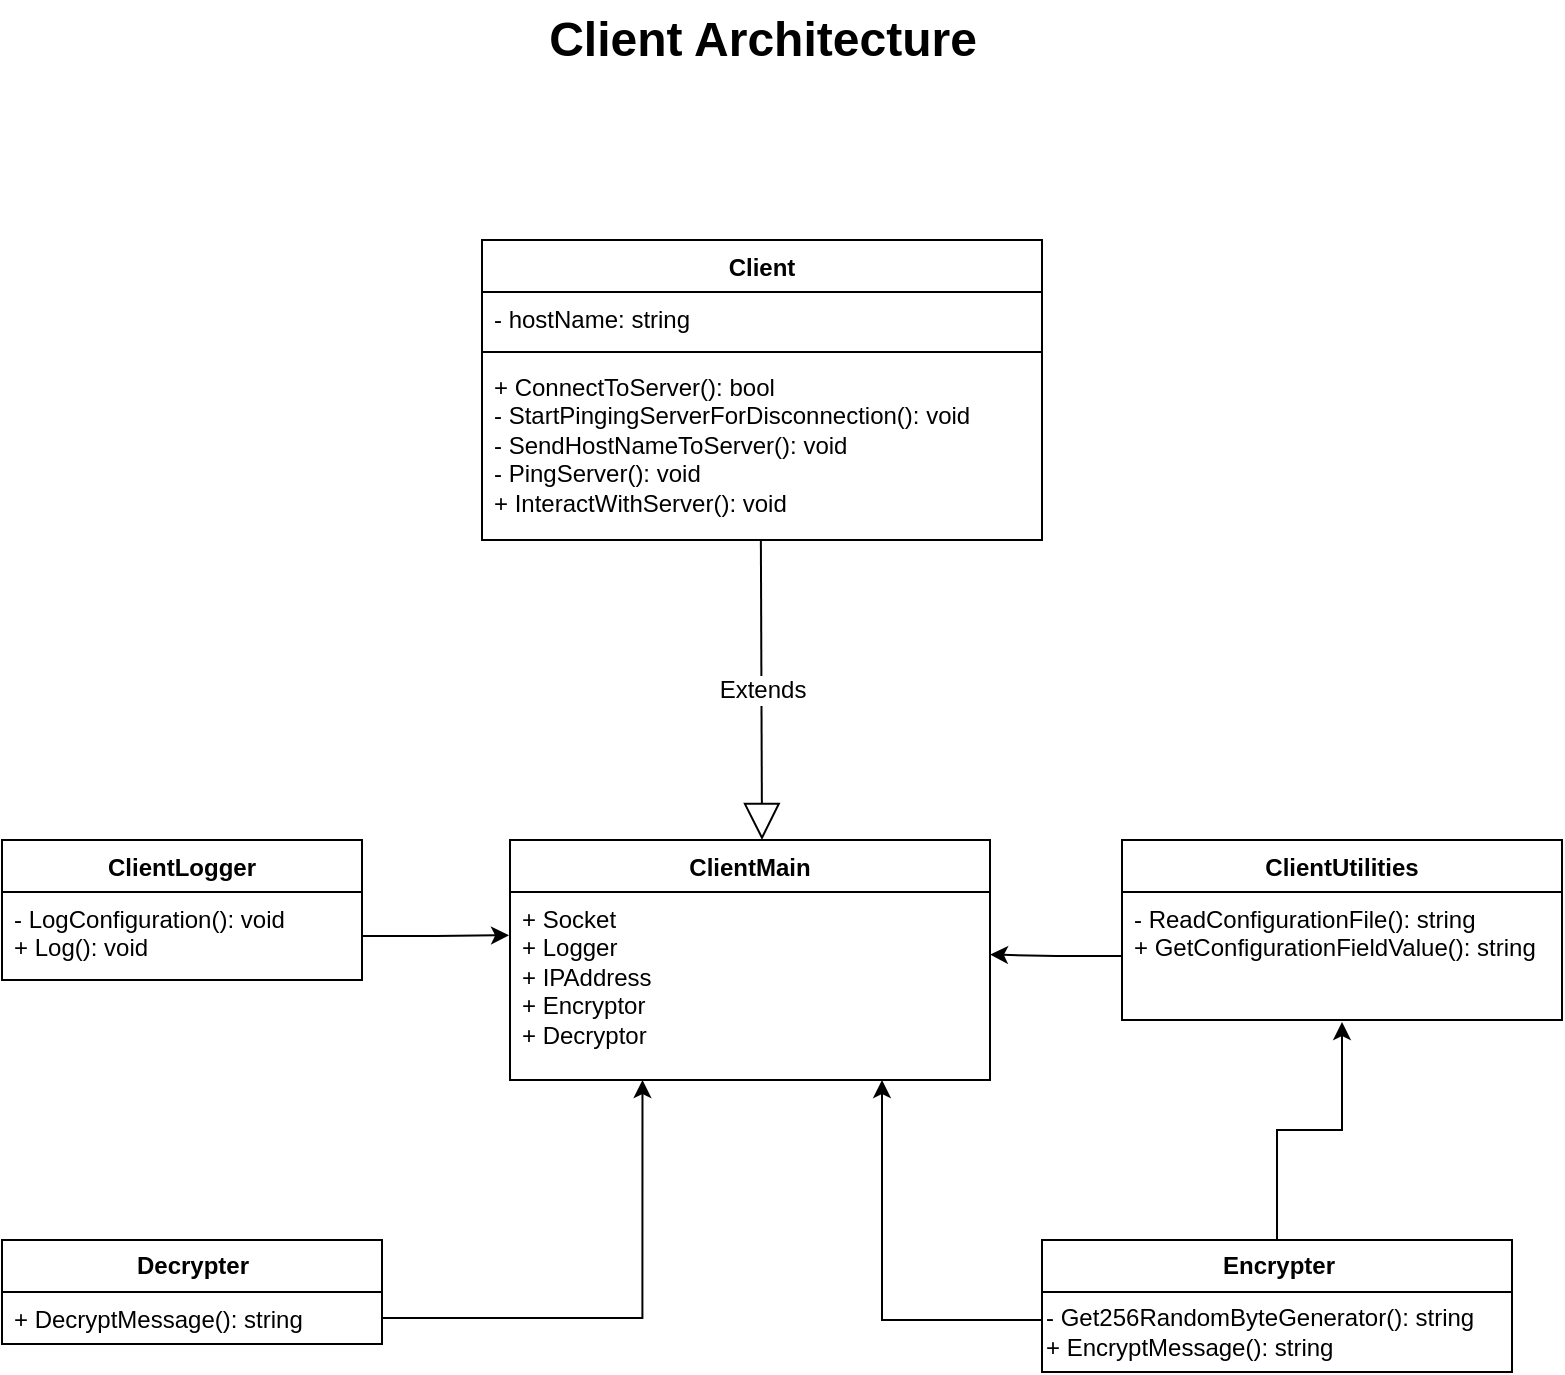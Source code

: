<mxfile version="20.3.0" type="device" pages="3"><diagram id="C5RBs43oDa-KdzZeNtuy" name="Client"><mxGraphModel dx="1422" dy="857" grid="1" gridSize="10" guides="1" tooltips="1" connect="1" arrows="1" fold="1" page="1" pageScale="1" pageWidth="827" pageHeight="1169" math="0" shadow="0"><root><mxCell id="WIyWlLk6GJQsqaUBKTNV-0"/><mxCell id="WIyWlLk6GJQsqaUBKTNV-1" parent="WIyWlLk6GJQsqaUBKTNV-0"/><mxCell id="2ueLP_4WlIkhCPDb2wWW-0" value="Client" style="swimlane;fontStyle=1;align=center;verticalAlign=top;childLayout=stackLayout;horizontal=1;startSize=26;horizontalStack=0;resizeParent=1;resizeParentMax=0;resizeLast=0;collapsible=1;marginBottom=0;" parent="WIyWlLk6GJQsqaUBKTNV-1" vertex="1"><mxGeometry x="270" y="140" width="280" height="150" as="geometry"/></mxCell><mxCell id="2ueLP_4WlIkhCPDb2wWW-1" value="- hostName: string" style="text;strokeColor=none;fillColor=none;align=left;verticalAlign=top;spacingLeft=4;spacingRight=4;overflow=hidden;rotatable=0;points=[[0,0.5],[1,0.5]];portConstraint=eastwest;" parent="2ueLP_4WlIkhCPDb2wWW-0" vertex="1"><mxGeometry y="26" width="280" height="26" as="geometry"/></mxCell><mxCell id="2ueLP_4WlIkhCPDb2wWW-2" value="" style="line;strokeWidth=1;fillColor=none;align=left;verticalAlign=middle;spacingTop=-1;spacingLeft=3;spacingRight=3;rotatable=0;labelPosition=right;points=[];portConstraint=eastwest;strokeColor=inherit;" parent="2ueLP_4WlIkhCPDb2wWW-0" vertex="1"><mxGeometry y="52" width="280" height="8" as="geometry"/></mxCell><mxCell id="2ueLP_4WlIkhCPDb2wWW-3" value="+ ConnectToServer(): bool&lt;br&gt;- StartPingingServerForDisconnection(): void&lt;br&gt;- SendHostNameToServer(): void&lt;br&gt;- PingServer(): void&lt;br&gt;+ InteractWithServer(): void" style="text;strokeColor=none;fillColor=none;align=left;verticalAlign=top;spacingLeft=4;spacingRight=4;overflow=hidden;rotatable=0;points=[[0,0.5],[1,0.5]];portConstraint=eastwest;html=1;" parent="2ueLP_4WlIkhCPDb2wWW-0" vertex="1"><mxGeometry y="60" width="280" height="90" as="geometry"/></mxCell><mxCell id="2ueLP_4WlIkhCPDb2wWW-4" value="ClientMain" style="swimlane;fontStyle=1;align=center;verticalAlign=top;childLayout=stackLayout;horizontal=1;startSize=26;horizontalStack=0;resizeParent=1;resizeParentMax=0;resizeLast=0;collapsible=1;marginBottom=0;" parent="WIyWlLk6GJQsqaUBKTNV-1" vertex="1"><mxGeometry x="284" y="440" width="240" height="120" as="geometry"><mxRectangle x="360" y="80" width="100" height="30" as="alternateBounds"/></mxGeometry></mxCell><mxCell id="2ueLP_4WlIkhCPDb2wWW-5" value="+ Socket&lt;br&gt;+ Logger&lt;br&gt;+ IPAddress&lt;br&gt;+ Encryptor&lt;br&gt;+ Decryptor" style="text;strokeColor=none;fillColor=none;align=left;verticalAlign=top;spacingLeft=4;spacingRight=4;overflow=hidden;rotatable=0;points=[[0,0.5],[1,0.5]];portConstraint=eastwest;fontSize=12;html=1;" parent="2ueLP_4WlIkhCPDb2wWW-4" vertex="1"><mxGeometry y="26" width="240" height="94" as="geometry"/></mxCell><mxCell id="2ueLP_4WlIkhCPDb2wWW-6" value="" style="line;strokeWidth=1;fillColor=none;align=left;verticalAlign=middle;spacingTop=-1;spacingLeft=3;spacingRight=3;rotatable=0;labelPosition=right;points=[];portConstraint=eastwest;strokeColor=inherit;" parent="2ueLP_4WlIkhCPDb2wWW-4" vertex="1"><mxGeometry y="120" width="240" as="geometry"/></mxCell><mxCell id="2ueLP_4WlIkhCPDb2wWW-9" value="ClientUtilities" style="swimlane;fontStyle=1;align=center;verticalAlign=top;childLayout=stackLayout;horizontal=1;startSize=26;horizontalStack=0;resizeParent=1;resizeParentMax=0;resizeLast=0;collapsible=1;marginBottom=0;" parent="WIyWlLk6GJQsqaUBKTNV-1" vertex="1"><mxGeometry x="590" y="440" width="220" height="90" as="geometry"/></mxCell><mxCell id="2ueLP_4WlIkhCPDb2wWW-12" value="- ReadConfigurationFile(): string&lt;br&gt;+ GetConfigurationFieldValue(): string" style="text;strokeColor=none;fillColor=none;align=left;verticalAlign=top;spacingLeft=4;spacingRight=4;overflow=hidden;rotatable=0;points=[[0,0.5],[1,0.5]];portConstraint=eastwest;html=1;" parent="2ueLP_4WlIkhCPDb2wWW-9" vertex="1"><mxGeometry y="26" width="220" height="64" as="geometry"/></mxCell><mxCell id="2ueLP_4WlIkhCPDb2wWW-13" value="ClientLogger" style="swimlane;fontStyle=1;childLayout=stackLayout;horizontal=1;startSize=26;fillColor=none;horizontalStack=0;resizeParent=1;resizeParentMax=0;resizeLast=0;collapsible=1;marginBottom=0;" parent="WIyWlLk6GJQsqaUBKTNV-1" vertex="1"><mxGeometry x="30" y="440" width="180" height="70" as="geometry"/></mxCell><mxCell id="2ueLP_4WlIkhCPDb2wWW-14" value="- LogConfiguration(): void&lt;br&gt;+ Log(): void" style="text;strokeColor=none;fillColor=none;align=left;verticalAlign=top;spacingLeft=4;spacingRight=4;overflow=hidden;rotatable=0;points=[[0,0.5],[1,0.5]];portConstraint=eastwest;html=1;" parent="2ueLP_4WlIkhCPDb2wWW-13" vertex="1"><mxGeometry y="26" width="180" height="44" as="geometry"/></mxCell><mxCell id="2ueLP_4WlIkhCPDb2wWW-22" value="Extends" style="endArrow=block;endSize=16;endFill=0;html=1;rounded=0;fontSize=12;exitX=0.498;exitY=1.005;exitDx=0;exitDy=0;exitPerimeter=0;entryX=0.525;entryY=0;entryDx=0;entryDy=0;entryPerimeter=0;" parent="WIyWlLk6GJQsqaUBKTNV-1" source="2ueLP_4WlIkhCPDb2wWW-3" target="2ueLP_4WlIkhCPDb2wWW-4" edge="1"><mxGeometry width="160" relative="1" as="geometry"><mxPoint x="320" y="180" as="sourcePoint"/><mxPoint x="150" y="170" as="targetPoint"/><Array as="points"/></mxGeometry></mxCell><mxCell id="2ueLP_4WlIkhCPDb2wWW-37" style="edgeStyle=orthogonalEdgeStyle;rounded=0;orthogonalLoop=1;jettySize=auto;html=1;entryX=0.5;entryY=1.016;entryDx=0;entryDy=0;entryPerimeter=0;fontSize=12;" parent="WIyWlLk6GJQsqaUBKTNV-1" source="2ueLP_4WlIkhCPDb2wWW-25" target="2ueLP_4WlIkhCPDb2wWW-12" edge="1"><mxGeometry relative="1" as="geometry"/></mxCell><mxCell id="2ueLP_4WlIkhCPDb2wWW-25" value="Encrypter" style="swimlane;fontStyle=1;childLayout=stackLayout;horizontal=1;startSize=26;fillColor=none;horizontalStack=0;resizeParent=1;resizeParentMax=0;resizeLast=0;collapsible=1;marginBottom=0;fontSize=12;html=1;" parent="WIyWlLk6GJQsqaUBKTNV-1" vertex="1"><mxGeometry x="550" y="640" width="235" height="66" as="geometry"/></mxCell><mxCell id="2ueLP_4WlIkhCPDb2wWW-33" value="- Get256RandomByteGenerator(): string&lt;br&gt;+ EncryptMessage(): string" style="text;html=1;align=left;verticalAlign=middle;resizable=0;points=[];autosize=1;strokeColor=none;fillColor=none;fontSize=12;" parent="2ueLP_4WlIkhCPDb2wWW-25" vertex="1"><mxGeometry y="26" width="235" height="40" as="geometry"/></mxCell><mxCell id="2ueLP_4WlIkhCPDb2wWW-29" value="Decrypter" style="swimlane;fontStyle=1;childLayout=stackLayout;horizontal=1;startSize=26;fillColor=none;horizontalStack=0;resizeParent=1;resizeParentMax=0;resizeLast=0;collapsible=1;marginBottom=0;fontSize=12;html=1;" parent="WIyWlLk6GJQsqaUBKTNV-1" vertex="1"><mxGeometry x="30" y="640" width="190" height="52" as="geometry"/></mxCell><mxCell id="2ueLP_4WlIkhCPDb2wWW-30" value="+ DecryptMessage(): string" style="text;strokeColor=none;fillColor=none;align=left;verticalAlign=top;spacingLeft=4;spacingRight=4;overflow=hidden;rotatable=0;points=[[0,0.5],[1,0.5]];portConstraint=eastwest;fontSize=12;html=1;" parent="2ueLP_4WlIkhCPDb2wWW-29" vertex="1"><mxGeometry y="26" width="190" height="26" as="geometry"/></mxCell><mxCell id="2ueLP_4WlIkhCPDb2wWW-38" style="edgeStyle=orthogonalEdgeStyle;rounded=0;orthogonalLoop=1;jettySize=auto;html=1;fontSize=12;" parent="WIyWlLk6GJQsqaUBKTNV-1" source="2ueLP_4WlIkhCPDb2wWW-33" edge="1"><mxGeometry relative="1" as="geometry"><mxPoint x="470" y="560" as="targetPoint"/><Array as="points"><mxPoint x="470" y="680"/><mxPoint x="470" y="561"/></Array></mxGeometry></mxCell><mxCell id="2ueLP_4WlIkhCPDb2wWW-39" style="edgeStyle=orthogonalEdgeStyle;rounded=0;orthogonalLoop=1;jettySize=auto;html=1;entryX=0.276;entryY=0;entryDx=0;entryDy=0;entryPerimeter=0;fontSize=12;" parent="WIyWlLk6GJQsqaUBKTNV-1" source="2ueLP_4WlIkhCPDb2wWW-30" target="2ueLP_4WlIkhCPDb2wWW-6" edge="1"><mxGeometry relative="1" as="geometry"><Array as="points"><mxPoint x="350" y="679"/></Array></mxGeometry></mxCell><mxCell id="2ueLP_4WlIkhCPDb2wWW-41" style="edgeStyle=orthogonalEdgeStyle;rounded=0;orthogonalLoop=1;jettySize=auto;html=1;entryX=1;entryY=0.333;entryDx=0;entryDy=0;entryPerimeter=0;fontSize=12;" parent="WIyWlLk6GJQsqaUBKTNV-1" source="2ueLP_4WlIkhCPDb2wWW-12" target="2ueLP_4WlIkhCPDb2wWW-5" edge="1"><mxGeometry relative="1" as="geometry"/></mxCell><mxCell id="2ueLP_4WlIkhCPDb2wWW-42" style="edgeStyle=orthogonalEdgeStyle;rounded=0;orthogonalLoop=1;jettySize=auto;html=1;entryX=-0.002;entryY=0.23;entryDx=0;entryDy=0;entryPerimeter=0;fontSize=12;" parent="WIyWlLk6GJQsqaUBKTNV-1" source="2ueLP_4WlIkhCPDb2wWW-14" target="2ueLP_4WlIkhCPDb2wWW-5" edge="1"><mxGeometry relative="1" as="geometry"/></mxCell><mxCell id="YpLVY504jcijPFDkJqoK-0" value="&lt;font style=&quot;font-size: 24px;&quot;&gt;Client Architecture&lt;/font&gt;" style="text;html=1;align=center;verticalAlign=middle;resizable=0;points=[];autosize=1;strokeColor=none;fillColor=none;fontStyle=1" parent="WIyWlLk6GJQsqaUBKTNV-1" vertex="1"><mxGeometry x="290" y="20" width="240" height="40" as="geometry"/></mxCell></root></mxGraphModel></diagram><diagram id="nNY7taQ6M2vk8dJ8Fy4z" name="Server"><mxGraphModel dx="918" dy="564" grid="1" gridSize="10" guides="1" tooltips="1" connect="1" arrows="1" fold="1" page="1" pageScale="1" pageWidth="850" pageHeight="1100" math="0" shadow="0"><root><mxCell id="0"/><mxCell id="1" parent="0"/><mxCell id="wVQGT_QdCzC9g4WcyDtn-1" value="Server" style="swimlane;fontStyle=1;align=center;verticalAlign=top;childLayout=stackLayout;horizontal=1;startSize=26;horizontalStack=0;resizeParent=1;resizeParentMax=0;resizeLast=0;collapsible=1;marginBottom=0;" parent="1" vertex="1"><mxGeometry x="270" y="120" width="280" height="116" as="geometry"/></mxCell><mxCell id="wVQGT_QdCzC9g4WcyDtn-4" value="+ StartAcceptingClients(): void&lt;br&gt;- ListenFromClient(): void&lt;br&gt;- SendMessageToClient(): void&lt;br&gt;- StartApplication(): void&lt;br&gt;- ClientDisconnection(): void" style="text;strokeColor=none;fillColor=none;align=left;verticalAlign=top;spacingLeft=4;spacingRight=4;overflow=hidden;rotatable=0;points=[[0,0.5],[1,0.5]];portConstraint=eastwest;html=1;" parent="wVQGT_QdCzC9g4WcyDtn-1" vertex="1"><mxGeometry y="26" width="280" height="90" as="geometry"/></mxCell><mxCell id="wVQGT_QdCzC9g4WcyDtn-5" value="ServerMain" style="swimlane;fontStyle=1;align=center;verticalAlign=top;childLayout=stackLayout;horizontal=1;startSize=26;horizontalStack=0;resizeParent=1;resizeParentMax=0;resizeLast=0;collapsible=1;marginBottom=0;" parent="1" vertex="1"><mxGeometry x="284" y="380" width="240" height="170" as="geometry"><mxRectangle x="360" y="80" width="100" height="30" as="alternateBounds"/></mxGeometry></mxCell><mxCell id="wVQGT_QdCzC9g4WcyDtn-6" value="+ Socket&lt;br&gt;+ Logger&lt;br&gt;+ IPAddress&lt;br&gt;+ Encryptor&lt;br&gt;+ Decryptor&lt;br&gt;+ User&lt;br&gt;+ Event&lt;br&gt;+ Menu&lt;br&gt;+ Scheduler/trigger" style="text;strokeColor=none;fillColor=none;align=left;verticalAlign=top;spacingLeft=4;spacingRight=4;overflow=hidden;rotatable=0;points=[[0,0.5],[1,0.5]];portConstraint=eastwest;fontSize=12;html=1;" parent="wVQGT_QdCzC9g4WcyDtn-5" vertex="1"><mxGeometry y="26" width="240" height="144" as="geometry"/></mxCell><mxCell id="wVQGT_QdCzC9g4WcyDtn-7" value="" style="line;strokeWidth=1;fillColor=none;align=left;verticalAlign=middle;spacingTop=-1;spacingLeft=3;spacingRight=3;rotatable=0;labelPosition=right;points=[];portConstraint=eastwest;strokeColor=inherit;" parent="wVQGT_QdCzC9g4WcyDtn-5" vertex="1"><mxGeometry y="170" width="240" as="geometry"/></mxCell><mxCell id="wVQGT_QdCzC9g4WcyDtn-8" value="ServerUtilities" style="swimlane;fontStyle=1;align=center;verticalAlign=top;childLayout=stackLayout;horizontal=1;startSize=26;horizontalStack=0;resizeParent=1;resizeParentMax=0;resizeLast=0;collapsible=1;marginBottom=0;" parent="1" vertex="1"><mxGeometry x="590" y="440" width="220" height="90" as="geometry"/></mxCell><mxCell id="wVQGT_QdCzC9g4WcyDtn-9" value="- ReadConfigurationFile(): string&lt;br&gt;+ GetConfigurationFieldValue(): string" style="text;strokeColor=none;fillColor=none;align=left;verticalAlign=top;spacingLeft=4;spacingRight=4;overflow=hidden;rotatable=0;points=[[0,0.5],[1,0.5]];portConstraint=eastwest;html=1;" parent="wVQGT_QdCzC9g4WcyDtn-8" vertex="1"><mxGeometry y="26" width="220" height="64" as="geometry"/></mxCell><mxCell id="wVQGT_QdCzC9g4WcyDtn-10" value="SeverLogger" style="swimlane;fontStyle=1;childLayout=stackLayout;horizontal=1;startSize=26;fillColor=none;horizontalStack=0;resizeParent=1;resizeParentMax=0;resizeLast=0;collapsible=1;marginBottom=0;" parent="1" vertex="1"><mxGeometry x="30" y="440" width="180" height="70" as="geometry"/></mxCell><mxCell id="wVQGT_QdCzC9g4WcyDtn-11" value="- LogConfiguration(): void&lt;br&gt;+ Log(): void" style="text;strokeColor=none;fillColor=none;align=left;verticalAlign=top;spacingLeft=4;spacingRight=4;overflow=hidden;rotatable=0;points=[[0,0.5],[1,0.5]];portConstraint=eastwest;html=1;" parent="wVQGT_QdCzC9g4WcyDtn-10" vertex="1"><mxGeometry y="26" width="180" height="44" as="geometry"/></mxCell><mxCell id="wVQGT_QdCzC9g4WcyDtn-12" value="Extends" style="endArrow=block;endSize=16;endFill=0;html=1;rounded=0;fontSize=12;exitX=0.498;exitY=1.005;exitDx=0;exitDy=0;exitPerimeter=0;entryX=0.525;entryY=0;entryDx=0;entryDy=0;entryPerimeter=0;" parent="1" source="wVQGT_QdCzC9g4WcyDtn-4" target="wVQGT_QdCzC9g4WcyDtn-5" edge="1"><mxGeometry width="160" relative="1" as="geometry"><mxPoint x="320" y="180" as="sourcePoint"/><mxPoint x="150" y="170" as="targetPoint"/><Array as="points"/></mxGeometry></mxCell><mxCell id="wVQGT_QdCzC9g4WcyDtn-13" style="edgeStyle=orthogonalEdgeStyle;rounded=0;orthogonalLoop=1;jettySize=auto;html=1;entryX=0.5;entryY=1.016;entryDx=0;entryDy=0;entryPerimeter=0;fontSize=12;" parent="1" source="wVQGT_QdCzC9g4WcyDtn-14" target="wVQGT_QdCzC9g4WcyDtn-9" edge="1"><mxGeometry relative="1" as="geometry"/></mxCell><mxCell id="wVQGT_QdCzC9g4WcyDtn-14" value="Encrypter" style="swimlane;fontStyle=1;childLayout=stackLayout;horizontal=1;startSize=26;fillColor=none;horizontalStack=0;resizeParent=1;resizeParentMax=0;resizeLast=0;collapsible=1;marginBottom=0;fontSize=12;html=1;" parent="1" vertex="1"><mxGeometry x="550" y="640" width="235" height="66" as="geometry"/></mxCell><mxCell id="wVQGT_QdCzC9g4WcyDtn-15" value="- Get256RandomByteGenerator(): string&lt;br&gt;+ EncryptMessage(): string" style="text;html=1;align=left;verticalAlign=middle;resizable=0;points=[];autosize=1;strokeColor=none;fillColor=none;fontSize=12;" parent="wVQGT_QdCzC9g4WcyDtn-14" vertex="1"><mxGeometry y="26" width="235" height="40" as="geometry"/></mxCell><mxCell id="wVQGT_QdCzC9g4WcyDtn-16" value="Decrypter" style="swimlane;fontStyle=1;childLayout=stackLayout;horizontal=1;startSize=26;fillColor=none;horizontalStack=0;resizeParent=1;resizeParentMax=0;resizeLast=0;collapsible=1;marginBottom=0;fontSize=12;html=1;" parent="1" vertex="1"><mxGeometry x="30" y="640" width="190" height="52" as="geometry"/></mxCell><mxCell id="wVQGT_QdCzC9g4WcyDtn-17" value="+ DecryptMessage(): string" style="text;strokeColor=none;fillColor=none;align=left;verticalAlign=top;spacingLeft=4;spacingRight=4;overflow=hidden;rotatable=0;points=[[0,0.5],[1,0.5]];portConstraint=eastwest;fontSize=12;html=1;" parent="wVQGT_QdCzC9g4WcyDtn-16" vertex="1"><mxGeometry y="26" width="190" height="26" as="geometry"/></mxCell><mxCell id="wVQGT_QdCzC9g4WcyDtn-18" style="edgeStyle=orthogonalEdgeStyle;rounded=0;orthogonalLoop=1;jettySize=auto;html=1;fontSize=12;entryX=0.774;entryY=1.009;entryDx=0;entryDy=0;entryPerimeter=0;" parent="1" source="wVQGT_QdCzC9g4WcyDtn-15" target="wVQGT_QdCzC9g4WcyDtn-6" edge="1"><mxGeometry relative="1" as="geometry"><mxPoint x="470" y="560" as="targetPoint"/><Array as="points"><mxPoint x="470" y="680"/><mxPoint x="470" y="561"/></Array></mxGeometry></mxCell><mxCell id="wVQGT_QdCzC9g4WcyDtn-19" style="edgeStyle=orthogonalEdgeStyle;rounded=0;orthogonalLoop=1;jettySize=auto;html=1;entryX=0.276;entryY=0;entryDx=0;entryDy=0;entryPerimeter=0;fontSize=12;" parent="1" source="wVQGT_QdCzC9g4WcyDtn-17" target="wVQGT_QdCzC9g4WcyDtn-7" edge="1"><mxGeometry relative="1" as="geometry"><Array as="points"><mxPoint x="350" y="679"/></Array></mxGeometry></mxCell><mxCell id="wVQGT_QdCzC9g4WcyDtn-20" style="edgeStyle=orthogonalEdgeStyle;rounded=0;orthogonalLoop=1;jettySize=auto;html=1;entryX=1;entryY=0.333;entryDx=0;entryDy=0;entryPerimeter=0;fontSize=12;" parent="1" source="wVQGT_QdCzC9g4WcyDtn-9" target="wVQGT_QdCzC9g4WcyDtn-6" edge="1"><mxGeometry relative="1" as="geometry"/></mxCell><mxCell id="wVQGT_QdCzC9g4WcyDtn-21" style="edgeStyle=orthogonalEdgeStyle;rounded=0;orthogonalLoop=1;jettySize=auto;html=1;entryX=-0.002;entryY=0.23;entryDx=0;entryDy=0;entryPerimeter=0;fontSize=12;" parent="1" source="wVQGT_QdCzC9g4WcyDtn-11" target="wVQGT_QdCzC9g4WcyDtn-6" edge="1"><mxGeometry relative="1" as="geometry"/></mxCell><mxCell id="h_bdj8GRmL9cHRYalDEj-1" value="ClientDataDefenitions" style="swimlane;fontStyle=1;align=center;verticalAlign=top;childLayout=stackLayout;horizontal=1;startSize=26;horizontalStack=0;resizeParent=1;resizeParentMax=0;resizeLast=0;collapsible=1;marginBottom=0;" parent="1" vertex="1"><mxGeometry x="650" y="120" width="160" height="80" as="geometry"/></mxCell><mxCell id="h_bdj8GRmL9cHRYalDEj-2" value="+ clientHostName&#10;+ clientRole&#10;+ clientUserName" style="text;strokeColor=none;fillColor=none;align=left;verticalAlign=top;spacingLeft=4;spacingRight=4;overflow=hidden;rotatable=0;points=[[0,0.5],[1,0.5]];portConstraint=eastwest;" parent="h_bdj8GRmL9cHRYalDEj-1" vertex="1"><mxGeometry y="26" width="160" height="54" as="geometry"/></mxCell><mxCell id="h_bdj8GRmL9cHRYalDEj-5" value="" style="endArrow=block;endFill=1;html=1;edgeStyle=orthogonalEdgeStyle;align=left;verticalAlign=top;rounded=0;entryX=1.005;entryY=0.207;entryDx=0;entryDy=0;entryPerimeter=0;exitX=0;exitY=0.25;exitDx=0;exitDy=0;" parent="1" source="h_bdj8GRmL9cHRYalDEj-1" target="wVQGT_QdCzC9g4WcyDtn-4" edge="1"><mxGeometry x="-0.624" y="3" relative="1" as="geometry"><mxPoint x="600" y="290" as="sourcePoint"/><mxPoint x="760" y="290" as="targetPoint"/><mxPoint as="offset"/></mxGeometry></mxCell><mxCell id="h_bdj8GRmL9cHRYalDEj-6" value="1" style="edgeLabel;resizable=0;html=1;align=left;verticalAlign=bottom;" parent="h_bdj8GRmL9cHRYalDEj-5" connectable="0" vertex="1"><mxGeometry x="-1" relative="1" as="geometry"><mxPoint x="-10" as="offset"/></mxGeometry></mxCell><mxCell id="h_bdj8GRmL9cHRYalDEj-7" value="UserManagement" style="swimlane;fontStyle=1;align=center;verticalAlign=top;childLayout=stackLayout;horizontal=1;startSize=26;horizontalStack=0;resizeParent=1;resizeParentMax=0;resizeLast=0;collapsible=1;marginBottom=0;fillColor=#f8cecc;strokeColor=#b85450;" parent="1" vertex="1"><mxGeometry x="60" y="740" width="180" height="120" as="geometry"/></mxCell><mxCell id="h_bdj8GRmL9cHRYalDEj-10" value="+ AddUser(): void&#10;+ EditUserDetails(): void&#10;+ DeleteUserDetails(); void&#10;+ GetUserDetails(): ArrayList&#10;+ AuthenticateUser(): void&#10;+ EditRoleForUser(): void" style="text;strokeColor=none;fillColor=none;align=left;verticalAlign=top;spacingLeft=4;spacingRight=4;overflow=hidden;rotatable=0;points=[[0,0.5],[1,0.5]];portConstraint=eastwest;" parent="h_bdj8GRmL9cHRYalDEj-7" vertex="1"><mxGeometry y="26" width="180" height="94" as="geometry"/></mxCell><mxCell id="h_bdj8GRmL9cHRYalDEj-11" value="EventManagement" style="swimlane;fontStyle=1;align=center;verticalAlign=top;childLayout=stackLayout;horizontal=1;startSize=26;horizontalStack=0;resizeParent=1;resizeParentMax=0;resizeLast=0;collapsible=1;marginBottom=0;fillColor=#f8cecc;strokeColor=#b85450;" parent="1" vertex="1"><mxGeometry x="600" y="745" width="180" height="110" as="geometry"/></mxCell><mxCell id="h_bdj8GRmL9cHRYalDEj-14" value="+ AddEvent(): void&#10;+ DeleteEvent(): void&#10;+ UpdateEvent(): void&#10;+ GetEventDetails(): ArrayList&#10;+ ScheduleEvent(): void" style="text;strokeColor=none;fillColor=none;align=left;verticalAlign=top;spacingLeft=4;spacingRight=4;overflow=hidden;rotatable=0;points=[[0,0.5],[1,0.5]];portConstraint=eastwest;" parent="h_bdj8GRmL9cHRYalDEj-11" vertex="1"><mxGeometry y="26" width="180" height="84" as="geometry"/></mxCell><mxCell id="h_bdj8GRmL9cHRYalDEj-19" value="RoleEnums" style="swimlane;fontStyle=1;childLayout=stackLayout;horizontal=1;startSize=26;fillColor=none;horizontalStack=0;resizeParent=1;resizeParentMax=0;resizeLast=0;collapsible=1;marginBottom=0;" parent="1" vertex="1"><mxGeometry x="80" y="920" width="140" height="52" as="geometry"/></mxCell><mxCell id="h_bdj8GRmL9cHRYalDEj-20" value="+ RoleIdEnums" style="text;strokeColor=none;fillColor=none;align=left;verticalAlign=top;spacingLeft=4;spacingRight=4;overflow=hidden;rotatable=0;points=[[0,0.5],[1,0.5]];portConstraint=eastwest;" parent="h_bdj8GRmL9cHRYalDEj-19" vertex="1"><mxGeometry y="26" width="140" height="26" as="geometry"/></mxCell><mxCell id="h_bdj8GRmL9cHRYalDEj-23" value="EventEnums" style="swimlane;fontStyle=1;childLayout=stackLayout;horizontal=1;startSize=26;fillColor=none;horizontalStack=0;resizeParent=1;resizeParentMax=0;resizeLast=0;collapsible=1;marginBottom=0;" parent="1" vertex="1"><mxGeometry x="600" y="920" width="140" height="52" as="geometry"/></mxCell><mxCell id="h_bdj8GRmL9cHRYalDEj-24" value="+ GameEventEnums" style="text;strokeColor=none;fillColor=none;align=left;verticalAlign=top;spacingLeft=4;spacingRight=4;overflow=hidden;rotatable=0;points=[[0,0.5],[1,0.5]];portConstraint=eastwest;" parent="h_bdj8GRmL9cHRYalDEj-23" vertex="1"><mxGeometry y="26" width="140" height="26" as="geometry"/></mxCell><mxCell id="h_bdj8GRmL9cHRYalDEj-27" value="" style="endArrow=block;endFill=1;html=1;edgeStyle=orthogonalEdgeStyle;align=left;verticalAlign=top;rounded=0;entryX=0.5;entryY=0;entryDx=0;entryDy=0;exitX=0.5;exitY=1.006;exitDx=0;exitDy=0;exitPerimeter=0;" parent="1" source="h_bdj8GRmL9cHRYalDEj-10" target="h_bdj8GRmL9cHRYalDEj-19" edge="1"><mxGeometry x="-0.624" y="3" relative="1" as="geometry"><mxPoint x="180" y="890" as="sourcePoint"/><mxPoint x="290.0" y="931.13" as="targetPoint"/><mxPoint as="offset"/><Array as="points"><mxPoint x="150" y="880"/><mxPoint x="150" y="880"/></Array></mxGeometry></mxCell><mxCell id="h_bdj8GRmL9cHRYalDEj-28" value="n" style="edgeLabel;resizable=0;html=1;align=left;verticalAlign=bottom;" parent="h_bdj8GRmL9cHRYalDEj-27" connectable="0" vertex="1"><mxGeometry x="-1" relative="1" as="geometry"><mxPoint x="-10" y="20" as="offset"/></mxGeometry></mxCell><mxCell id="h_bdj8GRmL9cHRYalDEj-29" value="1" style="text;html=1;strokeColor=none;fillColor=none;align=center;verticalAlign=middle;whiteSpace=wrap;rounded=0;" parent="1" vertex="1"><mxGeometry x="140" y="900" width="40" height="20" as="geometry"/></mxCell><mxCell id="h_bdj8GRmL9cHRYalDEj-30" value="" style="endArrow=block;endFill=1;html=1;edgeStyle=orthogonalEdgeStyle;align=left;verticalAlign=top;rounded=0;entryX=0.5;entryY=0;entryDx=0;entryDy=0;exitX=0.501;exitY=1.004;exitDx=0;exitDy=0;exitPerimeter=0;" parent="1" source="h_bdj8GRmL9cHRYalDEj-14" edge="1"><mxGeometry x="-0.624" y="3" relative="1" as="geometry"><mxPoint x="660" y="890" as="sourcePoint"/><mxPoint x="679.76" y="920" as="targetPoint"/><mxPoint as="offset"/><Array as="points"><mxPoint x="680" y="880"/><mxPoint x="680" y="880"/></Array></mxGeometry></mxCell><mxCell id="h_bdj8GRmL9cHRYalDEj-31" value="n" style="edgeLabel;resizable=0;html=1;align=left;verticalAlign=bottom;" parent="h_bdj8GRmL9cHRYalDEj-30" connectable="0" vertex="1"><mxGeometry x="-1" relative="1" as="geometry"><mxPoint x="-10" y="20" as="offset"/></mxGeometry></mxCell><mxCell id="h_bdj8GRmL9cHRYalDEj-32" value="1" style="text;html=1;strokeColor=none;fillColor=none;align=center;verticalAlign=middle;whiteSpace=wrap;rounded=0;" parent="1" vertex="1"><mxGeometry x="670" y="900" width="40" height="20" as="geometry"/></mxCell><mxCell id="h_bdj8GRmL9cHRYalDEj-33" style="edgeStyle=orthogonalEdgeStyle;rounded=0;orthogonalLoop=1;jettySize=auto;html=1;entryX=0.399;entryY=0;entryDx=0;entryDy=0;entryPerimeter=0;" parent="1" source="h_bdj8GRmL9cHRYalDEj-10" target="wVQGT_QdCzC9g4WcyDtn-7" edge="1"><mxGeometry relative="1" as="geometry"><mxPoint x="380" y="560" as="targetPoint"/><Array as="points"><mxPoint x="380" y="823"/></Array></mxGeometry></mxCell><mxCell id="h_bdj8GRmL9cHRYalDEj-34" style="edgeStyle=orthogonalEdgeStyle;rounded=0;orthogonalLoop=1;jettySize=auto;html=1;entryX=0.648;entryY=1.005;entryDx=0;entryDy=0;entryPerimeter=0;" parent="1" source="h_bdj8GRmL9cHRYalDEj-14" target="wVQGT_QdCzC9g4WcyDtn-6" edge="1"><mxGeometry relative="1" as="geometry"><mxPoint x="440" y="560" as="targetPoint"/></mxGeometry></mxCell><mxCell id="h_bdj8GRmL9cHRYalDEj-44" style="edgeStyle=orthogonalEdgeStyle;rounded=0;orthogonalLoop=1;jettySize=auto;html=1;entryX=0.862;entryY=0.996;entryDx=0;entryDy=0;entryPerimeter=0;" parent="1" source="h_bdj8GRmL9cHRYalDEj-35" target="h_bdj8GRmL9cHRYalDEj-10" edge="1"><mxGeometry relative="1" as="geometry"/></mxCell><mxCell id="h_bdj8GRmL9cHRYalDEj-35" value="UserDefinitions" style="swimlane;fontStyle=1;childLayout=stackLayout;horizontal=1;startSize=26;fillColor=none;horizontalStack=0;resizeParent=1;resizeParentMax=0;resizeLast=0;collapsible=1;marginBottom=0;" parent="1" vertex="1"><mxGeometry x="260" y="860" width="150" height="100" as="geometry"/></mxCell><mxCell id="h_bdj8GRmL9cHRYalDEj-36" value="+ UserName&#10;+ UserRole&#10;+ UserLocation&#10;+ UserParticipationDetails" style="text;strokeColor=none;fillColor=none;align=left;verticalAlign=top;spacingLeft=4;spacingRight=4;overflow=hidden;rotatable=0;points=[[0,0.5],[1,0.5]];portConstraint=eastwest;" parent="h_bdj8GRmL9cHRYalDEj-35" vertex="1"><mxGeometry y="26" width="150" height="74" as="geometry"/></mxCell><mxCell id="h_bdj8GRmL9cHRYalDEj-39" value="EventDefenitions" style="swimlane;fontStyle=1;childLayout=stackLayout;horizontal=1;startSize=26;fillColor=none;horizontalStack=0;resizeParent=1;resizeParentMax=0;resizeLast=0;collapsible=1;marginBottom=0;" parent="1" vertex="1"><mxGeometry x="440" y="860" width="140" height="120" as="geometry"/></mxCell><mxCell id="h_bdj8GRmL9cHRYalDEj-40" value="+ EventDate&#10;+ EventLocation&#10;+ EventTime&#10;+ TotalParticipants&#10;+ EventFixes" style="text;strokeColor=none;fillColor=none;align=left;verticalAlign=top;spacingLeft=4;spacingRight=4;overflow=hidden;rotatable=0;points=[[0,0.5],[1,0.5]];portConstraint=eastwest;" parent="h_bdj8GRmL9cHRYalDEj-39" vertex="1"><mxGeometry y="26" width="140" height="94" as="geometry"/></mxCell><mxCell id="h_bdj8GRmL9cHRYalDEj-45" style="edgeStyle=orthogonalEdgeStyle;rounded=0;orthogonalLoop=1;jettySize=auto;html=1;entryX=0.233;entryY=1.006;entryDx=0;entryDy=0;entryPerimeter=0;" parent="1" source="h_bdj8GRmL9cHRYalDEj-40" target="h_bdj8GRmL9cHRYalDEj-14" edge="1"><mxGeometry relative="1" as="geometry"><Array as="points"><mxPoint x="642" y="910"/><mxPoint x="642" y="860"/><mxPoint x="642" y="860"/></Array><mxPoint x="640" y="860" as="targetPoint"/></mxGeometry></mxCell><mxCell id="h_bdj8GRmL9cHRYalDEj-55" style="edgeStyle=orthogonalEdgeStyle;rounded=0;orthogonalLoop=1;jettySize=auto;html=1;entryX=0.25;entryY=0;entryDx=0;entryDy=0;" parent="1" source="h_bdj8GRmL9cHRYalDEj-50" target="wVQGT_QdCzC9g4WcyDtn-5" edge="1"><mxGeometry relative="1" as="geometry"><Array as="points"><mxPoint x="110" y="320"/><mxPoint x="344" y="320"/></Array></mxGeometry></mxCell><mxCell id="h_bdj8GRmL9cHRYalDEj-50" value="Schedulers/Triggers" style="swimlane;fontStyle=1;childLayout=stackLayout;horizontal=1;startSize=26;fillColor=none;horizontalStack=0;resizeParent=1;resizeParentMax=0;resizeLast=0;collapsible=1;marginBottom=0;labelBackgroundColor=default;" parent="1" vertex="1"><mxGeometry x="40" y="120" width="180" height="80" as="geometry"/></mxCell><mxCell id="h_bdj8GRmL9cHRYalDEj-51" value="+ EventScheduler(): void&#10;+ MatchFixer(): void&#10;+ DeadlineDateChecker(): void" style="text;strokeColor=none;fillColor=none;align=left;verticalAlign=top;spacingLeft=4;spacingRight=4;overflow=hidden;rotatable=0;points=[[0,0.5],[1,0.5]];portConstraint=eastwest;" parent="h_bdj8GRmL9cHRYalDEj-50" vertex="1"><mxGeometry y="26" width="180" height="54" as="geometry"/></mxCell><mxCell id="RuQrdn5mUABGeP2uxhwt-11" style="edgeStyle=orthogonalEdgeStyle;rounded=0;orthogonalLoop=1;jettySize=auto;html=1;entryX=0.03;entryY=1.002;entryDx=0;entryDy=0;entryPerimeter=0;" parent="1" source="RuQrdn5mUABGeP2uxhwt-1" target="h_bdj8GRmL9cHRYalDEj-10" edge="1"><mxGeometry relative="1" as="geometry"><Array as="points"><mxPoint x="65" y="1100"/></Array></mxGeometry></mxCell><mxCell id="RuQrdn5mUABGeP2uxhwt-12" style="edgeStyle=orthogonalEdgeStyle;rounded=0;orthogonalLoop=1;jettySize=auto;html=1;entryX=0.891;entryY=1.002;entryDx=0;entryDy=0;entryPerimeter=0;" parent="1" source="RuQrdn5mUABGeP2uxhwt-1" target="h_bdj8GRmL9cHRYalDEj-14" edge="1"><mxGeometry relative="1" as="geometry"><Array as="points"><mxPoint x="760" y="1100"/></Array></mxGeometry></mxCell><mxCell id="RuQrdn5mUABGeP2uxhwt-1" value="DatabaseQueries" style="swimlane;fontStyle=1;align=center;verticalAlign=top;childLayout=stackLayout;horizontal=1;startSize=26;horizontalStack=0;resizeParent=1;resizeParentMax=0;resizeLast=0;collapsible=1;marginBottom=0;" parent="1" vertex="1"><mxGeometry x="290" y="1060" width="260" height="66" as="geometry"/></mxCell><mxCell id="RuQrdn5mUABGeP2uxhwt-5" value="+ RunDatabaseQuery(): void&lt;br&gt;+ GetDataFromDatabaseQuery(): ArrayList()" style="text;html=1;align=left;verticalAlign=middle;resizable=0;points=[];autosize=1;strokeColor=none;fillColor=none;" parent="RuQrdn5mUABGeP2uxhwt-1" vertex="1"><mxGeometry y="26" width="260" height="40" as="geometry"/></mxCell><mxCell id="RuQrdn5mUABGeP2uxhwt-10" style="edgeStyle=orthogonalEdgeStyle;rounded=0;orthogonalLoop=1;jettySize=auto;html=1;entryX=0.5;entryY=1;entryDx=0;entryDy=0;" parent="1" source="RuQrdn5mUABGeP2uxhwt-6" target="RuQrdn5mUABGeP2uxhwt-1" edge="1"><mxGeometry relative="1" as="geometry"/></mxCell><mxCell id="RuQrdn5mUABGeP2uxhwt-6" value="QueryStrings" style="swimlane;fontStyle=1;childLayout=stackLayout;horizontal=1;startSize=26;fillColor=none;horizontalStack=0;resizeParent=1;resizeParentMax=0;resizeLast=0;collapsible=1;marginBottom=0;" parent="1" vertex="1"><mxGeometry x="305" y="1200" width="230" height="52" as="geometry"/></mxCell><mxCell id="RuQrdn5mUABGeP2uxhwt-7" value="+ *All Databse query strings reside here" style="text;strokeColor=none;fillColor=none;align=left;verticalAlign=top;spacingLeft=4;spacingRight=4;overflow=hidden;rotatable=0;points=[[0,0.5],[1,0.5]];portConstraint=eastwest;" parent="RuQrdn5mUABGeP2uxhwt-6" vertex="1"><mxGeometry y="26" width="230" height="26" as="geometry"/></mxCell><mxCell id="RuQrdn5mUABGeP2uxhwt-13" value="MenuStrings" style="swimlane;fontStyle=1;childLayout=stackLayout;horizontal=1;startSize=26;fillColor=none;horizontalStack=0;resizeParent=1;resizeParentMax=0;resizeLast=0;collapsible=1;marginBottom=0;" parent="1" vertex="1"><mxGeometry x="580" y="260" width="240" height="52" as="geometry"/></mxCell><mxCell id="RuQrdn5mUABGeP2uxhwt-14" value="+ *All Databse query strings reside here" style="text;strokeColor=none;fillColor=none;align=left;verticalAlign=top;spacingLeft=4;spacingRight=4;overflow=hidden;rotatable=0;points=[[0,0.5],[1,0.5]];portConstraint=eastwest;" parent="RuQrdn5mUABGeP2uxhwt-13" vertex="1"><mxGeometry y="26" width="240" height="26" as="geometry"/></mxCell><mxCell id="RuQrdn5mUABGeP2uxhwt-17" style="edgeStyle=orthogonalEdgeStyle;rounded=0;orthogonalLoop=1;jettySize=auto;html=1;entryX=0.817;entryY=-0.002;entryDx=0;entryDy=0;entryPerimeter=0;" parent="1" source="RuQrdn5mUABGeP2uxhwt-14" target="wVQGT_QdCzC9g4WcyDtn-5" edge="1"><mxGeometry relative="1" as="geometry"><mxPoint x="480" y="380" as="targetPoint"/><Array as="points"><mxPoint x="480" y="299"/></Array></mxGeometry></mxCell><mxCell id="RuQrdn5mUABGeP2uxhwt-18" value="&lt;font style=&quot;font-size: 24px;&quot;&gt;Server Architecture&lt;/font&gt;" style="text;html=1;align=center;verticalAlign=middle;resizable=0;points=[];autosize=1;strokeColor=none;fillColor=none;fontStyle=1" parent="1" vertex="1"><mxGeometry x="295" y="20" width="250" height="40" as="geometry"/></mxCell></root></mxGraphModel></diagram><diagram id="lLWiobt5YBtp-weENFam" name="UserAndEventManagement"><mxGraphModel dx="2272" dy="857" grid="1" gridSize="10" guides="1" tooltips="1" connect="1" arrows="1" fold="1" page="1" pageScale="1" pageWidth="850" pageHeight="1100" math="0" shadow="0"><root><mxCell id="0"/><mxCell id="1" parent="0"/><mxCell id="bo4AeKHl7omNWEk7eIeI-1" style="edgeStyle=orthogonalEdgeStyle;rounded=0;orthogonalLoop=1;jettySize=auto;html=1;entryX=0.536;entryY=1.038;entryDx=0;entryDy=0;entryPerimeter=0;" parent="1" source="Kx4guw5zgatCjnDKxAm3-1" target="g0_BsVl-uIpzpRBLZ53u-2" edge="1"><mxGeometry relative="1" as="geometry"><mxPoint x="250" y="110" as="targetPoint"/><Array as="points"/></mxGeometry></mxCell><mxCell id="Kx4guw5zgatCjnDKxAm3-1" value="UserDefinitions" style="swimlane;fontStyle=1;childLayout=stackLayout;horizontal=1;startSize=26;fillColor=none;horizontalStack=0;resizeParent=1;resizeParentMax=0;resizeLast=0;collapsible=1;marginBottom=0;" parent="1" vertex="1"><mxGeometry x="175" y="160" width="150" height="100" as="geometry"/></mxCell><mxCell id="Kx4guw5zgatCjnDKxAm3-2" value="+ UserName&#10;+ UserRole&#10;+ UserLocation&#10;+ UserParticipationDetails" style="text;strokeColor=none;fillColor=none;align=left;verticalAlign=top;spacingLeft=4;spacingRight=4;overflow=hidden;rotatable=0;points=[[0,0.5],[1,0.5]];portConstraint=eastwest;" parent="Kx4guw5zgatCjnDKxAm3-1" vertex="1"><mxGeometry y="26" width="150" height="74" as="geometry"/></mxCell><mxCell id="bo4AeKHl7omNWEk7eIeI-13" style="edgeStyle=orthogonalEdgeStyle;rounded=0;orthogonalLoop=1;jettySize=auto;html=1;entryX=1;entryY=0.75;entryDx=0;entryDy=0;" parent="1" source="4BGB_ND1WQEMTjOdH5Xr-1" target="g0_BsVl-uIpzpRBLZ53u-53" edge="1"><mxGeometry relative="1" as="geometry"><mxPoint x="105" y="470" as="targetPoint"/><Array as="points"><mxPoint x="285" y="510"/><mxPoint x="135" y="510"/><mxPoint x="135" y="399"/></Array></mxGeometry></mxCell><mxCell id="4BGB_ND1WQEMTjOdH5Xr-1" value="Viewers" style="swimlane;fontStyle=1;childLayout=stackLayout;horizontal=1;startSize=26;fillColor=none;horizontalStack=0;resizeParent=1;resizeParentMax=0;resizeLast=0;collapsible=1;marginBottom=0;" parent="1" vertex="1"><mxGeometry x="195" y="560" width="180" height="104" as="geometry"/></mxCell><mxCell id="4BGB_ND1WQEMTjOdH5Xr-2" value="+ GetScheduledEvents()" style="text;strokeColor=none;fillColor=none;align=left;verticalAlign=top;spacingLeft=4;spacingRight=4;overflow=hidden;rotatable=0;points=[[0,0.5],[1,0.5]];portConstraint=eastwest;" parent="4BGB_ND1WQEMTjOdH5Xr-1" vertex="1"><mxGeometry y="26" width="180" height="26" as="geometry"/></mxCell><mxCell id="4BGB_ND1WQEMTjOdH5Xr-3" value="+ GetWinnerList()" style="text;strokeColor=none;fillColor=none;align=left;verticalAlign=top;spacingLeft=4;spacingRight=4;overflow=hidden;rotatable=0;points=[[0,0.5],[1,0.5]];portConstraint=eastwest;" parent="4BGB_ND1WQEMTjOdH5Xr-1" vertex="1"><mxGeometry y="52" width="180" height="26" as="geometry"/></mxCell><mxCell id="4BGB_ND1WQEMTjOdH5Xr-4" value="+ GetUpcomingEventDetails()" style="text;strokeColor=none;fillColor=none;align=left;verticalAlign=top;spacingLeft=4;spacingRight=4;overflow=hidden;rotatable=0;points=[[0,0.5],[1,0.5]];portConstraint=eastwest;" parent="4BGB_ND1WQEMTjOdH5Xr-1" vertex="1"><mxGeometry y="78" width="180" height="26" as="geometry"/></mxCell><mxCell id="g0_BsVl-uIpzpRBLZ53u-1" value="RoleEnums" style="swimlane;fontStyle=1;childLayout=stackLayout;horizontal=1;startSize=26;fillColor=none;horizontalStack=0;resizeParent=1;resizeParentMax=0;resizeLast=0;collapsible=1;marginBottom=0;" parent="1" vertex="1"><mxGeometry x="175" y="40" width="140" height="52" as="geometry"/></mxCell><mxCell id="g0_BsVl-uIpzpRBLZ53u-2" value="+ RoleIdEnums" style="text;strokeColor=none;fillColor=none;align=left;verticalAlign=top;spacingLeft=4;spacingRight=4;overflow=hidden;rotatable=0;points=[[0,0.5],[1,0.5]];portConstraint=eastwest;" parent="g0_BsVl-uIpzpRBLZ53u-1" vertex="1"><mxGeometry y="26" width="140" height="26" as="geometry"/></mxCell><mxCell id="g0_BsVl-uIpzpRBLZ53u-5" value="Users" style="swimlane;fontStyle=1;childLayout=stackLayout;horizontal=1;startSize=26;fillColor=none;horizontalStack=0;resizeParent=1;resizeParentMax=0;resizeLast=0;collapsible=1;marginBottom=0;" parent="1" vertex="1"><mxGeometry x="175" y="350" width="140" height="130" as="geometry"/></mxCell><mxCell id="g0_BsVl-uIpzpRBLZ53u-6" value="+ AuthenticateUser()" style="text;strokeColor=none;fillColor=none;align=left;verticalAlign=top;spacingLeft=4;spacingRight=4;overflow=hidden;rotatable=0;points=[[0,0.5],[1,0.5]];portConstraint=eastwest;" parent="g0_BsVl-uIpzpRBLZ53u-5" vertex="1"><mxGeometry y="26" width="140" height="26" as="geometry"/></mxCell><mxCell id="g0_BsVl-uIpzpRBLZ53u-7" value="+ LoginUser()" style="text;strokeColor=none;fillColor=none;align=left;verticalAlign=top;spacingLeft=4;spacingRight=4;overflow=hidden;rotatable=0;points=[[0,0.5],[1,0.5]];portConstraint=eastwest;" parent="g0_BsVl-uIpzpRBLZ53u-5" vertex="1"><mxGeometry y="52" width="140" height="26" as="geometry"/></mxCell><mxCell id="g0_BsVl-uIpzpRBLZ53u-10" value="+ LogoutUser()" style="text;strokeColor=none;fillColor=none;align=left;verticalAlign=top;spacingLeft=4;spacingRight=4;overflow=hidden;rotatable=0;points=[[0,0.5],[1,0.5]];portConstraint=eastwest;" parent="g0_BsVl-uIpzpRBLZ53u-5" vertex="1"><mxGeometry y="78" width="140" height="26" as="geometry"/></mxCell><mxCell id="g0_BsVl-uIpzpRBLZ53u-8" value="- CheckRole()" style="text;strokeColor=none;fillColor=none;align=left;verticalAlign=top;spacingLeft=4;spacingRight=4;overflow=hidden;rotatable=0;points=[[0,0.5],[1,0.5]];portConstraint=eastwest;" parent="g0_BsVl-uIpzpRBLZ53u-5" vertex="1"><mxGeometry y="104" width="140" height="26" as="geometry"/></mxCell><mxCell id="g0_BsVl-uIpzpRBLZ53u-9" value="Dependent" style="html=1;verticalAlign=bottom;endArrow=open;dashed=1;endSize=8;rounded=0;entryX=0.464;entryY=1.006;entryDx=0;entryDy=0;entryPerimeter=0;exitX=0.5;exitY=0;exitDx=0;exitDy=0;" parent="1" source="g0_BsVl-uIpzpRBLZ53u-5" target="Kx4guw5zgatCjnDKxAm3-2" edge="1"><mxGeometry x="-0.209" y="39" relative="1" as="geometry"><mxPoint x="25" y="350" as="sourcePoint"/><mxPoint x="-55" y="350" as="targetPoint"/><mxPoint as="offset"/></mxGeometry></mxCell><mxCell id="bo4AeKHl7omNWEk7eIeI-9" style="edgeStyle=orthogonalEdgeStyle;rounded=0;orthogonalLoop=1;jettySize=auto;html=1;" parent="1" source="g0_BsVl-uIpzpRBLZ53u-11" edge="1"><mxGeometry relative="1" as="geometry"><mxPoint x="-15" y="410" as="targetPoint"/><Array as="points"><mxPoint x="-375" y="460"/><mxPoint x="-15" y="460"/></Array></mxGeometry></mxCell><mxCell id="g0_BsVl-uIpzpRBLZ53u-11" value="Admin" style="swimlane;fontStyle=1;childLayout=stackLayout;horizontal=1;startSize=26;fillColor=none;horizontalStack=0;resizeParent=1;resizeParentMax=0;resizeLast=0;collapsible=1;marginBottom=0;" parent="1" vertex="1"><mxGeometry x="-455" y="560" width="140" height="52" as="geometry"/></mxCell><mxCell id="g0_BsVl-uIpzpRBLZ53u-44" value="+ GetUserListByRole()" style="text;strokeColor=none;fillColor=none;align=left;verticalAlign=top;spacingLeft=4;spacingRight=4;overflow=hidden;rotatable=0;points=[[0,0.5],[1,0.5]];portConstraint=eastwest;" parent="g0_BsVl-uIpzpRBLZ53u-11" vertex="1"><mxGeometry y="26" width="140" height="26" as="geometry"/></mxCell><mxCell id="bo4AeKHl7omNWEk7eIeI-10" style="edgeStyle=orthogonalEdgeStyle;rounded=0;orthogonalLoop=1;jettySize=auto;html=1;entryX=0.25;entryY=1;entryDx=0;entryDy=0;" parent="1" source="g0_BsVl-uIpzpRBLZ53u-15" target="g0_BsVl-uIpzpRBLZ53u-53" edge="1"><mxGeometry relative="1" as="geometry"><Array as="points"><mxPoint x="-215" y="470"/><mxPoint x="10" y="470"/></Array></mxGeometry></mxCell><mxCell id="g0_BsVl-uIpzpRBLZ53u-15" value="EventManager" style="swimlane;fontStyle=1;childLayout=stackLayout;horizontal=1;startSize=26;fillColor=none;horizontalStack=0;resizeParent=1;resizeParentMax=0;resizeLast=0;collapsible=1;marginBottom=0;" parent="1" vertex="1"><mxGeometry x="-295" y="560" width="140" height="78" as="geometry"/></mxCell><mxCell id="g0_BsVl-uIpzpRBLZ53u-45" value="+ GetPlayerDetails()" style="text;strokeColor=none;fillColor=none;align=left;verticalAlign=top;spacingLeft=4;spacingRight=4;overflow=hidden;rotatable=0;points=[[0,0.5],[1,0.5]];portConstraint=eastwest;" parent="g0_BsVl-uIpzpRBLZ53u-15" vertex="1"><mxGeometry y="26" width="140" height="26" as="geometry"/></mxCell><mxCell id="g0_BsVl-uIpzpRBLZ53u-46" value="+ AddPlayer()" style="text;strokeColor=none;fillColor=none;align=left;verticalAlign=top;spacingLeft=4;spacingRight=4;overflow=hidden;rotatable=0;points=[[0,0.5],[1,0.5]];portConstraint=eastwest;" parent="g0_BsVl-uIpzpRBLZ53u-15" vertex="1"><mxGeometry y="52" width="140" height="26" as="geometry"/></mxCell><mxCell id="bo4AeKHl7omNWEk7eIeI-11" style="edgeStyle=orthogonalEdgeStyle;rounded=0;orthogonalLoop=1;jettySize=auto;html=1;entryX=0.5;entryY=1;entryDx=0;entryDy=0;" parent="1" source="g0_BsVl-uIpzpRBLZ53u-19" target="g0_BsVl-uIpzpRBLZ53u-53" edge="1"><mxGeometry relative="1" as="geometry"/></mxCell><mxCell id="g0_BsVl-uIpzpRBLZ53u-19" value="EventCoOrdinator" style="swimlane;fontStyle=1;childLayout=stackLayout;horizontal=1;startSize=26;fillColor=none;horizontalStack=0;resizeParent=1;resizeParentMax=0;resizeLast=0;collapsible=1;marginBottom=0;" parent="1" vertex="1"><mxGeometry x="-137.5" y="560" width="155" height="104" as="geometry"/></mxCell><mxCell id="g0_BsVl-uIpzpRBLZ53u-47" value="+ GetEventFixtureDetails()" style="text;strokeColor=none;fillColor=none;align=left;verticalAlign=top;spacingLeft=4;spacingRight=4;overflow=hidden;rotatable=0;points=[[0,0.5],[1,0.5]];portConstraint=eastwest;" parent="g0_BsVl-uIpzpRBLZ53u-19" vertex="1"><mxGeometry y="26" width="155" height="26" as="geometry"/></mxCell><mxCell id="g0_BsVl-uIpzpRBLZ53u-49" value="+ DeclareWinner()" style="text;strokeColor=none;fillColor=none;align=left;verticalAlign=top;spacingLeft=4;spacingRight=4;overflow=hidden;rotatable=0;points=[[0,0.5],[1,0.5]];portConstraint=eastwest;" parent="g0_BsVl-uIpzpRBLZ53u-19" vertex="1"><mxGeometry y="52" width="155" height="26" as="geometry"/></mxCell><mxCell id="g0_BsVl-uIpzpRBLZ53u-50" value="+ GetEvenetRules()" style="text;strokeColor=none;fillColor=none;align=left;verticalAlign=top;spacingLeft=4;spacingRight=4;overflow=hidden;rotatable=0;points=[[0,0.5],[1,0.5]];portConstraint=eastwest;" parent="g0_BsVl-uIpzpRBLZ53u-19" vertex="1"><mxGeometry y="78" width="155" height="26" as="geometry"/></mxCell><mxCell id="bo4AeKHl7omNWEk7eIeI-12" style="edgeStyle=orthogonalEdgeStyle;rounded=0;orthogonalLoop=1;jettySize=auto;html=1;entryX=0.75;entryY=1;entryDx=0;entryDy=0;" parent="1" source="g0_BsVl-uIpzpRBLZ53u-23" target="g0_BsVl-uIpzpRBLZ53u-53" edge="1"><mxGeometry relative="1" as="geometry"><Array as="points"><mxPoint x="105" y="486"/><mxPoint x="80" y="486"/></Array></mxGeometry></mxCell><mxCell id="g0_BsVl-uIpzpRBLZ53u-23" value="Players" style="swimlane;fontStyle=1;childLayout=stackLayout;horizontal=1;startSize=26;fillColor=none;horizontalStack=0;resizeParent=1;resizeParentMax=0;resizeLast=0;collapsible=1;marginBottom=0;" parent="1" vertex="1"><mxGeometry x="35" y="560" width="140" height="120" as="geometry"/></mxCell><mxCell id="g0_BsVl-uIpzpRBLZ53u-48" value="+ EnrolIntoEvent()" style="text;strokeColor=none;fillColor=none;align=left;verticalAlign=top;spacingLeft=4;spacingRight=4;overflow=hidden;rotatable=0;points=[[0,0.5],[1,0.5]];portConstraint=eastwest;" parent="g0_BsVl-uIpzpRBLZ53u-23" vertex="1"><mxGeometry y="26" width="140" height="26" as="geometry"/></mxCell><mxCell id="g0_BsVl-uIpzpRBLZ53u-51" value="+ WithdrawFromEvent()" style="text;strokeColor=none;fillColor=none;align=left;verticalAlign=top;spacingLeft=4;spacingRight=4;overflow=hidden;rotatable=0;points=[[0,0.5],[1,0.5]];portConstraint=eastwest;" parent="g0_BsVl-uIpzpRBLZ53u-23" vertex="1"><mxGeometry y="52" width="140" height="26" as="geometry"/></mxCell><mxCell id="g0_BsVl-uIpzpRBLZ53u-52" value="+ RequestReschedule&#10;ForEvent()" style="text;strokeColor=none;fillColor=none;align=left;verticalAlign=top;spacingLeft=4;spacingRight=4;overflow=hidden;rotatable=0;points=[[0,0.5],[1,0.5]];portConstraint=eastwest;" parent="g0_BsVl-uIpzpRBLZ53u-23" vertex="1"><mxGeometry y="78" width="140" height="42" as="geometry"/></mxCell><mxCell id="g0_BsVl-uIpzpRBLZ53u-27" value="&lt;&lt;Interface&gt;&gt;&#10;UserProtocols" style="swimlane;fontStyle=1;childLayout=stackLayout;horizontal=1;startSize=50;fillColor=none;horizontalStack=0;resizeParent=1;resizeParentMax=0;resizeLast=0;collapsible=1;marginBottom=0;" parent="1" vertex="1"><mxGeometry x="-425" y="196" width="140" height="154" as="geometry"/></mxCell><mxCell id="g0_BsVl-uIpzpRBLZ53u-28" value="+ AddUser()" style="text;strokeColor=none;fillColor=none;align=left;verticalAlign=top;spacingLeft=4;spacingRight=4;overflow=hidden;rotatable=0;points=[[0,0.5],[1,0.5]];portConstraint=eastwest;" parent="g0_BsVl-uIpzpRBLZ53u-27" vertex="1"><mxGeometry y="50" width="140" height="26" as="geometry"/></mxCell><mxCell id="g0_BsVl-uIpzpRBLZ53u-29" value="+ RemoveUser()" style="text;strokeColor=none;fillColor=none;align=left;verticalAlign=top;spacingLeft=4;spacingRight=4;overflow=hidden;rotatable=0;points=[[0,0.5],[1,0.5]];portConstraint=eastwest;" parent="g0_BsVl-uIpzpRBLZ53u-27" vertex="1"><mxGeometry y="76" width="140" height="26" as="geometry"/></mxCell><mxCell id="g0_BsVl-uIpzpRBLZ53u-30" value="+ UpdateUser()" style="text;strokeColor=none;fillColor=none;align=left;verticalAlign=top;spacingLeft=4;spacingRight=4;overflow=hidden;rotatable=0;points=[[0,0.5],[1,0.5]];portConstraint=eastwest;" parent="g0_BsVl-uIpzpRBLZ53u-27" vertex="1"><mxGeometry y="102" width="140" height="26" as="geometry"/></mxCell><mxCell id="g0_BsVl-uIpzpRBLZ53u-39" value="+ GetUserDetails()" style="text;strokeColor=none;fillColor=none;align=left;verticalAlign=top;spacingLeft=4;spacingRight=4;overflow=hidden;rotatable=0;points=[[0,0.5],[1,0.5]];portConstraint=eastwest;" parent="g0_BsVl-uIpzpRBLZ53u-27" vertex="1"><mxGeometry y="128" width="140" height="26" as="geometry"/></mxCell><mxCell id="g0_BsVl-uIpzpRBLZ53u-31" value="&lt;&lt;Interface&gt;&gt;&#10;EventProtocols" style="swimlane;fontStyle=1;childLayout=stackLayout;horizontal=1;startSize=40;fillColor=none;horizontalStack=0;resizeParent=1;resizeParentMax=0;resizeLast=0;collapsible=1;marginBottom=0;" parent="1" vertex="1"><mxGeometry x="-225" y="200" width="140" height="222" as="geometry"/></mxCell><mxCell id="g0_BsVl-uIpzpRBLZ53u-32" value="+ CreateEvent()" style="text;strokeColor=none;fillColor=none;align=left;verticalAlign=top;spacingLeft=4;spacingRight=4;overflow=hidden;rotatable=0;points=[[0,0.5],[1,0.5]];portConstraint=eastwest;" parent="g0_BsVl-uIpzpRBLZ53u-31" vertex="1"><mxGeometry y="40" width="140" height="26" as="geometry"/></mxCell><mxCell id="g0_BsVl-uIpzpRBLZ53u-33" value="+ RemoveEvent()" style="text;strokeColor=none;fillColor=none;align=left;verticalAlign=top;spacingLeft=4;spacingRight=4;overflow=hidden;rotatable=0;points=[[0,0.5],[1,0.5]];portConstraint=eastwest;" parent="g0_BsVl-uIpzpRBLZ53u-31" vertex="1"><mxGeometry y="66" width="140" height="26" as="geometry"/></mxCell><mxCell id="g0_BsVl-uIpzpRBLZ53u-34" value="+ GetEventDetails()" style="text;strokeColor=none;fillColor=none;align=left;verticalAlign=top;spacingLeft=4;spacingRight=4;overflow=hidden;rotatable=0;points=[[0,0.5],[1,0.5]];portConstraint=eastwest;" parent="g0_BsVl-uIpzpRBLZ53u-31" vertex="1"><mxGeometry y="92" width="140" height="26" as="geometry"/></mxCell><mxCell id="g0_BsVl-uIpzpRBLZ53u-40" value="+ UpdateEventDetails()" style="text;strokeColor=none;fillColor=none;align=left;verticalAlign=top;spacingLeft=4;spacingRight=4;overflow=hidden;rotatable=0;points=[[0,0.5],[1,0.5]];portConstraint=eastwest;" parent="g0_BsVl-uIpzpRBLZ53u-31" vertex="1"><mxGeometry y="118" width="140" height="26" as="geometry"/></mxCell><mxCell id="g0_BsVl-uIpzpRBLZ53u-41" value="+ RescheduleEvent()" style="text;strokeColor=none;fillColor=none;align=left;verticalAlign=top;spacingLeft=4;spacingRight=4;overflow=hidden;rotatable=0;points=[[0,0.5],[1,0.5]];portConstraint=eastwest;" parent="g0_BsVl-uIpzpRBLZ53u-31" vertex="1"><mxGeometry y="144" width="140" height="26" as="geometry"/></mxCell><mxCell id="g0_BsVl-uIpzpRBLZ53u-42" value="+ DeclareEventWinner()" style="text;strokeColor=none;fillColor=none;align=left;verticalAlign=top;spacingLeft=4;spacingRight=4;overflow=hidden;rotatable=0;points=[[0,0.5],[1,0.5]];portConstraint=eastwest;" parent="g0_BsVl-uIpzpRBLZ53u-31" vertex="1"><mxGeometry y="170" width="140" height="26" as="geometry"/></mxCell><mxCell id="g0_BsVl-uIpzpRBLZ53u-43" value="+ CreateEventFixture()" style="text;strokeColor=none;fillColor=none;align=left;verticalAlign=top;spacingLeft=4;spacingRight=4;overflow=hidden;rotatable=0;points=[[0,0.5],[1,0.5]];portConstraint=eastwest;" parent="g0_BsVl-uIpzpRBLZ53u-31" vertex="1"><mxGeometry y="196" width="140" height="26" as="geometry"/></mxCell><mxCell id="bo4AeKHl7omNWEk7eIeI-2" style="edgeStyle=orthogonalEdgeStyle;rounded=0;orthogonalLoop=1;jettySize=auto;html=1;entryX=0.5;entryY=1;entryDx=0;entryDy=0;" parent="1" source="g0_BsVl-uIpzpRBLZ53u-53" target="g0_BsVl-uIpzpRBLZ53u-57" edge="1"><mxGeometry relative="1" as="geometry"/></mxCell><mxCell id="bo4AeKHl7omNWEk7eIeI-3" style="edgeStyle=orthogonalEdgeStyle;rounded=0;orthogonalLoop=1;jettySize=auto;html=1;entryX=0;entryY=0.5;entryDx=0;entryDy=0;" parent="1" source="g0_BsVl-uIpzpRBLZ53u-53" target="g0_BsVl-uIpzpRBLZ53u-7" edge="1"><mxGeometry relative="1" as="geometry"/></mxCell><mxCell id="g0_BsVl-uIpzpRBLZ53u-53" value="UserController" style="swimlane;fontStyle=1;childLayout=stackLayout;horizontal=1;startSize=26;fillColor=none;horizontalStack=0;resizeParent=1;resizeParentMax=0;resizeLast=0;collapsible=1;marginBottom=0;" parent="1" vertex="1"><mxGeometry x="-25" y="360" width="140" height="52" as="geometry"/></mxCell><mxCell id="g0_BsVl-uIpzpRBLZ53u-57" value="UserFactory" style="swimlane;fontStyle=1;childLayout=stackLayout;horizontal=1;startSize=26;fillColor=none;horizontalStack=0;resizeParent=1;resizeParentMax=0;resizeLast=0;collapsible=1;marginBottom=0;" parent="1" vertex="1"><mxGeometry x="-25" y="80" width="140" height="156" as="geometry"/></mxCell><mxCell id="g0_BsVl-uIpzpRBLZ53u-58" value="Admin" style="text;strokeColor=none;fillColor=none;align=left;verticalAlign=top;spacingLeft=4;spacingRight=4;overflow=hidden;rotatable=0;points=[[0,0.5],[1,0.5]];portConstraint=eastwest;" parent="g0_BsVl-uIpzpRBLZ53u-57" vertex="1"><mxGeometry y="26" width="140" height="26" as="geometry"/></mxCell><mxCell id="g0_BsVl-uIpzpRBLZ53u-59" value="EventManager" style="text;strokeColor=none;fillColor=none;align=left;verticalAlign=top;spacingLeft=4;spacingRight=4;overflow=hidden;rotatable=0;points=[[0,0.5],[1,0.5]];portConstraint=eastwest;" parent="g0_BsVl-uIpzpRBLZ53u-57" vertex="1"><mxGeometry y="52" width="140" height="26" as="geometry"/></mxCell><mxCell id="g0_BsVl-uIpzpRBLZ53u-60" value="EventCoOrdinator" style="text;strokeColor=none;fillColor=none;align=left;verticalAlign=top;spacingLeft=4;spacingRight=4;overflow=hidden;rotatable=0;points=[[0,0.5],[1,0.5]];portConstraint=eastwest;" parent="g0_BsVl-uIpzpRBLZ53u-57" vertex="1"><mxGeometry y="78" width="140" height="26" as="geometry"/></mxCell><mxCell id="g0_BsVl-uIpzpRBLZ53u-61" value="Player" style="text;strokeColor=none;fillColor=none;align=left;verticalAlign=top;spacingLeft=4;spacingRight=4;overflow=hidden;rotatable=0;points=[[0,0.5],[1,0.5]];portConstraint=eastwest;" parent="g0_BsVl-uIpzpRBLZ53u-57" vertex="1"><mxGeometry y="104" width="140" height="26" as="geometry"/></mxCell><mxCell id="g0_BsVl-uIpzpRBLZ53u-62" value="Viewers" style="text;strokeColor=none;fillColor=none;align=left;verticalAlign=top;spacingLeft=4;spacingRight=4;overflow=hidden;rotatable=0;points=[[0,0.5],[1,0.5]];portConstraint=eastwest;" parent="g0_BsVl-uIpzpRBLZ53u-57" vertex="1"><mxGeometry y="130" width="140" height="26" as="geometry"/></mxCell><mxCell id="bo4AeKHl7omNWEk7eIeI-4" value="" style="endArrow=block;dashed=1;endFill=0;endSize=12;html=1;rounded=0;entryX=0.284;entryY=1.115;entryDx=0;entryDy=0;entryPerimeter=0;exitX=0.5;exitY=0;exitDx=0;exitDy=0;" parent="1" source="g0_BsVl-uIpzpRBLZ53u-11" target="g0_BsVl-uIpzpRBLZ53u-39" edge="1"><mxGeometry width="160" relative="1" as="geometry"><mxPoint x="-445" y="490" as="sourcePoint"/><mxPoint x="-285" y="490" as="targetPoint"/><Array as="points"><mxPoint x="-385" y="520"/><mxPoint x="-385" y="470"/></Array></mxGeometry></mxCell><mxCell id="bo4AeKHl7omNWEk7eIeI-5" value="" style="endArrow=block;dashed=1;endFill=0;endSize=12;html=1;rounded=0;entryX=0.107;entryY=1.013;entryDx=0;entryDy=0;entryPerimeter=0;exitX=0.75;exitY=0;exitDx=0;exitDy=0;" parent="1" source="g0_BsVl-uIpzpRBLZ53u-11" target="g0_BsVl-uIpzpRBLZ53u-43" edge="1"><mxGeometry width="160" relative="1" as="geometry"><mxPoint x="-254.76" y="557.01" as="sourcePoint"/><mxPoint x="-255.0" y="350" as="targetPoint"/><Array as="points"><mxPoint x="-350" y="480"/><mxPoint x="-210" y="480"/><mxPoint x="-210" y="470"/><mxPoint x="-210" y="440"/></Array></mxGeometry></mxCell><mxCell id="bo4AeKHl7omNWEk7eIeI-6" value="" style="endArrow=block;dashed=1;endFill=0;endSize=12;html=1;rounded=0;entryX=0.386;entryY=1.01;entryDx=0;entryDy=0;entryPerimeter=0;exitX=0.5;exitY=0;exitDx=0;exitDy=0;" parent="1" source="g0_BsVl-uIpzpRBLZ53u-15" target="g0_BsVl-uIpzpRBLZ53u-43" edge="1"><mxGeometry width="160" relative="1" as="geometry"><mxPoint x="-144.76" y="629.01" as="sourcePoint"/><mxPoint x="-145.0" y="422" as="targetPoint"/><Array as="points"><mxPoint x="-225" y="520"/><mxPoint x="-171" y="520"/></Array></mxGeometry></mxCell><mxCell id="bo4AeKHl7omNWEk7eIeI-7" value="" style="endArrow=block;dashed=1;endFill=0;endSize=12;html=1;rounded=0;entryX=0.643;entryY=1.022;entryDx=0;entryDy=0;entryPerimeter=0;exitX=0.467;exitY=0.002;exitDx=0;exitDy=0;exitPerimeter=0;" parent="1" source="g0_BsVl-uIpzpRBLZ53u-19" target="g0_BsVl-uIpzpRBLZ53u-43" edge="1"><mxGeometry width="160" relative="1" as="geometry"><mxPoint x="-44.76" y="550.01" as="sourcePoint"/><mxPoint x="-45.0" y="343" as="targetPoint"/><Array as="points"><mxPoint x="-65" y="520"/><mxPoint x="-135" y="520"/><mxPoint x="-135" y="480"/></Array></mxGeometry></mxCell><mxCell id="bo4AeKHl7omNWEk7eIeI-8" value="" style="endArrow=block;dashed=1;endFill=0;endSize=12;html=1;rounded=0;entryX=0.855;entryY=1.019;entryDx=0;entryDy=0;entryPerimeter=0;exitX=0.429;exitY=0;exitDx=0;exitDy=0;exitPerimeter=0;" parent="1" source="g0_BsVl-uIpzpRBLZ53u-23" target="g0_BsVl-uIpzpRBLZ53u-43" edge="1"><mxGeometry width="160" relative="1" as="geometry"><mxPoint x="-55.115" y="570.208" as="sourcePoint"/><mxPoint x="-124.98" y="432.572" as="targetPoint"/><Array as="points"><mxPoint x="95" y="510"/><mxPoint x="-105" y="510"/><mxPoint x="-105" y="490"/></Array></mxGeometry></mxCell><mxCell id="FOGbjYvEjl72A2AZnEzA-8" style="edgeStyle=orthogonalEdgeStyle;rounded=0;orthogonalLoop=1;jettySize=auto;html=1;entryX=0.25;entryY=1;entryDx=0;entryDy=0;" parent="1" source="i4TzUSEhtFIQ9pVFe3Gb-1" target="FOGbjYvEjl72A2AZnEzA-1" edge="1"><mxGeometry relative="1" as="geometry"><mxPoint x="-15" y="890" as="targetPoint"/><Array as="points"><mxPoint x="-30" y="970"/><mxPoint x="-30" y="970"/></Array></mxGeometry></mxCell><mxCell id="i4TzUSEhtFIQ9pVFe3Gb-1" value="Team" style="swimlane;fontStyle=1;childLayout=stackLayout;horizontal=1;startSize=26;fillColor=none;horizontalStack=0;resizeParent=1;resizeParentMax=0;resizeLast=0;collapsible=1;marginBottom=0;" parent="1" vertex="1"><mxGeometry x="-85" y="1000" width="140" height="130" as="geometry"/></mxCell><mxCell id="wZ3za-Hi3c8M2jE9rlvD-1" value="+ CreateTeam()" style="text;strokeColor=none;fillColor=none;align=left;verticalAlign=top;spacingLeft=4;spacingRight=4;overflow=hidden;rotatable=0;points=[[0,0.5],[1,0.5]];portConstraint=eastwest;" vertex="1" parent="i4TzUSEhtFIQ9pVFe3Gb-1"><mxGeometry y="26" width="140" height="26" as="geometry"/></mxCell><mxCell id="wZ3za-Hi3c8M2jE9rlvD-2" value="+ UpdateTeam()" style="text;strokeColor=none;fillColor=none;align=left;verticalAlign=top;spacingLeft=4;spacingRight=4;overflow=hidden;rotatable=0;points=[[0,0.5],[1,0.5]];portConstraint=eastwest;" vertex="1" parent="i4TzUSEhtFIQ9pVFe3Gb-1"><mxGeometry y="52" width="140" height="26" as="geometry"/></mxCell><mxCell id="wZ3za-Hi3c8M2jE9rlvD-3" value="+ GetTeamDetails()" style="text;strokeColor=none;fillColor=none;align=left;verticalAlign=top;spacingLeft=4;spacingRight=4;overflow=hidden;rotatable=0;points=[[0,0.5],[1,0.5]];portConstraint=eastwest;" vertex="1" parent="i4TzUSEhtFIQ9pVFe3Gb-1"><mxGeometry y="78" width="140" height="26" as="geometry"/></mxCell><mxCell id="wZ3za-Hi3c8M2jE9rlvD-4" value="+ DeleteTeam()" style="text;strokeColor=none;fillColor=none;align=left;verticalAlign=top;spacingLeft=4;spacingRight=4;overflow=hidden;rotatable=0;points=[[0,0.5],[1,0.5]];portConstraint=eastwest;" vertex="1" parent="i4TzUSEhtFIQ9pVFe3Gb-1"><mxGeometry y="104" width="140" height="26" as="geometry"/></mxCell><mxCell id="FOGbjYvEjl72A2AZnEzA-6" style="edgeStyle=orthogonalEdgeStyle;rounded=0;orthogonalLoop=1;jettySize=auto;html=1;entryX=0.498;entryY=1.012;entryDx=0;entryDy=0;entryPerimeter=0;" parent="1" source="jvFlj2FuOJPiOEppB_yQ-1" target="jvFlj2FuOJPiOEppB_yQ-4" edge="1"><mxGeometry relative="1" as="geometry"/></mxCell><mxCell id="jvFlj2FuOJPiOEppB_yQ-1" value="EventDefenitions" style="swimlane;fontStyle=1;childLayout=stackLayout;horizontal=1;startSize=26;fillColor=none;horizontalStack=0;resizeParent=1;resizeParentMax=0;resizeLast=0;collapsible=1;marginBottom=0;" parent="1" vertex="1"><mxGeometry x="175" y="830" width="140" height="120" as="geometry"/></mxCell><mxCell id="jvFlj2FuOJPiOEppB_yQ-2" value="+ EventDate&#10;+ EventLocation&#10;+ EventTime&#10;+ TotalParticipants&#10;+ EventFixes" style="text;strokeColor=none;fillColor=none;align=left;verticalAlign=top;spacingLeft=4;spacingRight=4;overflow=hidden;rotatable=0;points=[[0,0.5],[1,0.5]];portConstraint=eastwest;" parent="jvFlj2FuOJPiOEppB_yQ-1" vertex="1"><mxGeometry y="26" width="140" height="94" as="geometry"/></mxCell><mxCell id="jvFlj2FuOJPiOEppB_yQ-3" value="EventEnums" style="swimlane;fontStyle=1;childLayout=stackLayout;horizontal=1;startSize=26;fillColor=none;horizontalStack=0;resizeParent=1;resizeParentMax=0;resizeLast=0;collapsible=1;marginBottom=0;" parent="1" vertex="1"><mxGeometry x="175" y="720" width="140" height="52" as="geometry"/></mxCell><mxCell id="jvFlj2FuOJPiOEppB_yQ-4" value="+ GameEventEnums" style="text;strokeColor=none;fillColor=none;align=left;verticalAlign=top;spacingLeft=4;spacingRight=4;overflow=hidden;rotatable=0;points=[[0,0.5],[1,0.5]];portConstraint=eastwest;" parent="jvFlj2FuOJPiOEppB_yQ-3" vertex="1"><mxGeometry y="26" width="140" height="26" as="geometry"/></mxCell><mxCell id="FOGbjYvEjl72A2AZnEzA-9" style="edgeStyle=orthogonalEdgeStyle;rounded=0;orthogonalLoop=1;jettySize=auto;html=1;entryX=0.75;entryY=1;entryDx=0;entryDy=0;" parent="1" source="jvFlj2FuOJPiOEppB_yQ-5" target="FOGbjYvEjl72A2AZnEzA-1" edge="1"><mxGeometry relative="1" as="geometry"><mxPoint x="55" y="900" as="targetPoint"/><Array as="points"><mxPoint x="135" y="960"/><mxPoint x="40" y="960"/></Array></mxGeometry></mxCell><mxCell id="jvFlj2FuOJPiOEppB_yQ-5" value="MatchFixture" style="swimlane;fontStyle=1;childLayout=stackLayout;horizontal=1;startSize=26;fillColor=none;horizontalStack=0;resizeParent=1;resizeParentMax=0;resizeLast=0;collapsible=1;marginBottom=0;" parent="1" vertex="1"><mxGeometry x="95" y="1000" width="140" height="52" as="geometry"/></mxCell><mxCell id="jvFlj2FuOJPiOEppB_yQ-9" value="+ CreateEventFixture()" style="text;strokeColor=none;fillColor=none;align=left;verticalAlign=top;spacingLeft=4;spacingRight=4;overflow=hidden;rotatable=0;points=[[0,0.5],[1,0.5]];portConstraint=eastwest;" parent="jvFlj2FuOJPiOEppB_yQ-5" vertex="1"><mxGeometry y="26" width="140" height="26" as="geometry"/></mxCell><mxCell id="FOGbjYvEjl72A2AZnEzA-7" style="edgeStyle=orthogonalEdgeStyle;rounded=0;orthogonalLoop=1;jettySize=auto;html=1;entryX=0;entryY=0.5;entryDx=0;entryDy=0;" parent="1" source="tc_LF0LWBY3Fft2x3cW_-1" target="FOGbjYvEjl72A2AZnEzA-1" edge="1"><mxGeometry relative="1" as="geometry"/></mxCell><mxCell id="tc_LF0LWBY3Fft2x3cW_-1" value="Report" style="swimlane;fontStyle=1;childLayout=stackLayout;horizontal=1;startSize=26;fillColor=none;horizontalStack=0;resizeParent=1;resizeParentMax=0;resizeLast=0;collapsible=1;marginBottom=0;" parent="1" vertex="1"><mxGeometry x="-285" y="1000" width="140" height="78" as="geometry"/></mxCell><mxCell id="tc_LF0LWBY3Fft2x3cW_-2" value="- GenerateReport()" style="text;strokeColor=none;fillColor=none;align=left;verticalAlign=top;spacingLeft=4;spacingRight=4;overflow=hidden;rotatable=0;points=[[0,0.5],[1,0.5]];portConstraint=eastwest;" parent="tc_LF0LWBY3Fft2x3cW_-1" vertex="1"><mxGeometry y="26" width="140" height="26" as="geometry"/></mxCell><mxCell id="tc_LF0LWBY3Fft2x3cW_-3" value="+ CreateReport()" style="text;strokeColor=none;fillColor=none;align=left;verticalAlign=top;spacingLeft=4;spacingRight=4;overflow=hidden;rotatable=0;points=[[0,0.5],[1,0.5]];portConstraint=eastwest;" parent="tc_LF0LWBY3Fft2x3cW_-1" vertex="1"><mxGeometry y="52" width="140" height="26" as="geometry"/></mxCell><mxCell id="K_i6f3wnmG8Kux4_CmLO-1" style="edgeStyle=orthogonalEdgeStyle;rounded=0;orthogonalLoop=1;jettySize=auto;html=1;entryX=0.236;entryY=0;entryDx=0;entryDy=0;entryPerimeter=0;" parent="1" source="FOGbjYvEjl72A2AZnEzA-1" target="g0_BsVl-uIpzpRBLZ53u-53" edge="1"><mxGeometry relative="1" as="geometry"><mxPoint x="5" y="350" as="targetPoint"/><Array as="points"><mxPoint x="-475" y="850"/><mxPoint x="-475" y="130"/><mxPoint x="-45" y="130"/><mxPoint x="-45" y="280"/><mxPoint x="8" y="280"/></Array></mxGeometry></mxCell><mxCell id="FOGbjYvEjl72A2AZnEzA-1" value="EventController" style="swimlane;fontStyle=1;childLayout=stackLayout;horizontal=1;startSize=26;fillColor=none;horizontalStack=0;resizeParent=1;resizeParentMax=0;resizeLast=0;collapsible=1;marginBottom=0;" parent="1" vertex="1"><mxGeometry x="-65" y="840" width="140" height="52" as="geometry"/></mxCell><mxCell id="FOGbjYvEjl72A2AZnEzA-5" value="Dependent" style="html=1;verticalAlign=bottom;endArrow=open;dashed=1;endSize=8;rounded=0;" parent="1" edge="1"><mxGeometry x="-0.196" y="10" relative="1" as="geometry"><mxPoint x="75" y="880" as="sourcePoint"/><mxPoint x="175" y="880" as="targetPoint"/><mxPoint as="offset"/></mxGeometry></mxCell><mxCell id="FOGbjYvEjl72A2AZnEzA-12" style="edgeStyle=orthogonalEdgeStyle;rounded=0;orthogonalLoop=1;jettySize=auto;html=1;entryX=0;entryY=0.5;entryDx=0;entryDy=0;" parent="1" source="g0_BsVl-uIpzpRBLZ53u-35" target="g0_BsVl-uIpzpRBLZ53u-53" edge="1"><mxGeometry relative="1" as="geometry"><Array as="points"><mxPoint x="-305" y="450"/><mxPoint x="-65" y="450"/><mxPoint x="-65" y="386"/></Array></mxGeometry></mxCell><mxCell id="g0_BsVl-uIpzpRBLZ53u-35" value="Notification" style="swimlane;fontStyle=1;childLayout=stackLayout;horizontal=1;startSize=26;fillColor=none;horizontalStack=0;resizeParent=1;resizeParentMax=0;resizeLast=0;collapsible=1;marginBottom=0;" parent="1" vertex="1"><mxGeometry x="-345" y="720" width="140" height="78" as="geometry"/></mxCell><mxCell id="g0_BsVl-uIpzpRBLZ53u-36" value="- CreateNotification()" style="text;strokeColor=none;fillColor=none;align=left;verticalAlign=top;spacingLeft=4;spacingRight=4;overflow=hidden;rotatable=0;points=[[0,0.5],[1,0.5]];portConstraint=eastwest;" parent="g0_BsVl-uIpzpRBLZ53u-35" vertex="1"><mxGeometry y="26" width="140" height="26" as="geometry"/></mxCell><mxCell id="g0_BsVl-uIpzpRBLZ53u-37" value="+ SendNotification()" style="text;strokeColor=none;fillColor=none;align=left;verticalAlign=top;spacingLeft=4;spacingRight=4;overflow=hidden;rotatable=0;points=[[0,0.5],[1,0.5]];portConstraint=eastwest;" parent="g0_BsVl-uIpzpRBLZ53u-35" vertex="1"><mxGeometry y="52" width="140" height="26" as="geometry"/></mxCell><mxCell id="FOGbjYvEjl72A2AZnEzA-11" style="edgeStyle=orthogonalEdgeStyle;rounded=0;orthogonalLoop=1;jettySize=auto;html=1;entryX=0.5;entryY=0;entryDx=0;entryDy=0;" parent="1" source="g0_BsVl-uIpzpRBLZ53u-36" target="FOGbjYvEjl72A2AZnEzA-1" edge="1"><mxGeometry relative="1" as="geometry"/></mxCell></root></mxGraphModel></diagram></mxfile>